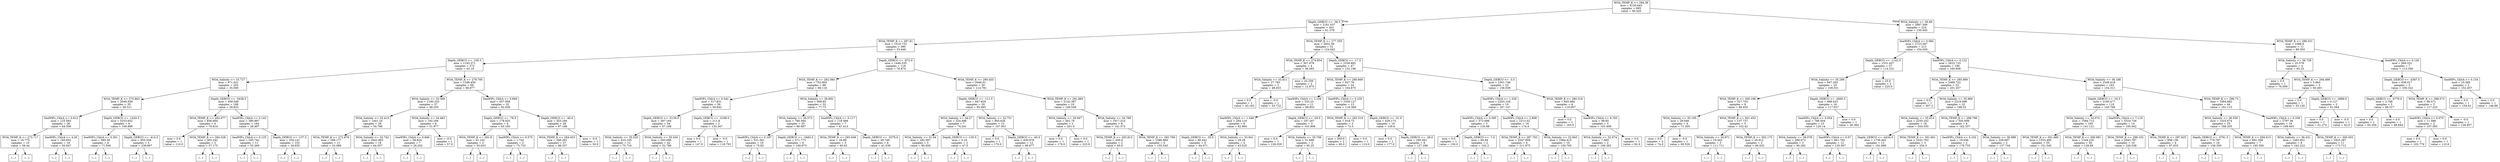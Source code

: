 digraph Tree {
node [shape=box] ;
0 [label="WOA_TEMP_K <= 294.36\nmse = 4130.643\nsamples = 665\nvalue = 90.425"] ;
1 [label="Depth_GEBCO <= -36.5\nmse = 2161.037\nsamples = 441\nvalue = 61.379"] ;
0 -> 1 [labeldistance=2.5, labelangle=45, headlabel="True"] ;
2 [label="WOA_TEMP_K <= 287.61\nmse = 1510.733\nsamples = 390\nvalue = 53.446"] ;
1 -> 2 ;
3 [label="Depth_GEBCO <= -100.5\nmse = 1193.371\nsamples = 272\nvalue = 43.19"] ;
2 -> 3 ;
4 [label="WOA_Salinity <= 33.727\nmse = 871.021\nsamples = 203\nvalue = 35.095"] ;
3 -> 4 ;
5 [label="WOA_TEMP_K <= 275.863\nmse = 2046.939\nsamples = 35\nvalue = 59.311"] ;
4 -> 5 ;
6 [label="SeaWIFs_ChlrA <= 0.812\nmse = 125.583\nsamples = 26\nvalue = 44.506"] ;
5 -> 6 ;
7 [label="WOA_TEMP_K <= 273.717\nmse = 16.775\nsamples = 10\nvalue = 38.44"] ;
6 -> 7 ;
8 [label="(...)"] ;
7 -> 8 ;
19 [label="(...)"] ;
7 -> 19 ;
26 [label="SeaWIFs_ChlrA <= 4.26\nmse = 160.652\nsamples = 16\nvalue = 50.847"] ;
6 -> 26 ;
27 [label="(...)"] ;
26 -> 27 ;
46 [label="(...)"] ;
26 -> 46 ;
47 [label="Depth_GEBCO <= -1420.5\nmse = 5253.652\nsamples = 9\nvalue = 106.898"] ;
5 -> 47 ;
48 [label="SeaWIFs_ChlrA <= 0.361\nmse = 580.59\nsamples = 6\nvalue = 71.506"] ;
47 -> 48 ;
49 [label="(...)"] ;
48 -> 49 ;
54 [label="(...)"] ;
48 -> 54 ;
59 [label="Depth_GEBCO <= -414.5\nmse = 955.556\nsamples = 3\nvalue = 236.667"] ;
47 -> 59 ;
60 [label="(...)"] ;
59 -> 60 ;
63 [label="(...)"] ;
59 -> 63 ;
64 [label="Depth_GEBCO <= -5438.5\nmse = 459.549\nsamples = 168\nvalue = 29.823"] ;
4 -> 64 ;
65 [label="WOA_TEMP_K <= 282.677\nmse = 856.664\nsamples = 4\nvalue = 79.814"] ;
64 -> 65 ;
66 [label="mse = 0.0\nsamples = 1\nvalue = 110.0"] ;
65 -> 66 ;
67 [label="WOA_TEMP_K <= 284.528\nmse = 303.242\nsamples = 3\nvalue = 57.175"] ;
65 -> 67 ;
68 [label="(...)"] ;
67 -> 68 ;
69 [label="(...)"] ;
67 -> 69 ;
70 [label="SeaWIFs_ChlrA <= 0.143\nmse = 380.997\nsamples = 164\nvalue = 28.497"] ;
64 -> 70 ;
71 [label="SeaWIFs_ChlrA <= 0.125\nmse = 295.742\nsamples = 11\nvalue = 55.269"] ;
70 -> 71 ;
72 [label="(...)"] ;
71 -> 72 ;
83 [label="(...)"] ;
71 -> 83 ;
92 [label="Depth_GEBCO <= -137.5\nmse = 334.141\nsamples = 153\nvalue = 26.655"] ;
70 -> 92 ;
93 [label="(...)"] ;
92 -> 93 ;
302 [label="(...)"] ;
92 -> 302 ;
333 [label="WOA_TEMP_K <= 279.795\nmse = 1348.459\nsamples = 69\nvalue = 68.877"] ;
3 -> 333 ;
334 [label="WOA_Salinity <= 33.366\nmse = 1190.333\nsamples = 37\nvalue = 48.255"] ;
333 -> 334 ;
335 [label="WOA_Salinity <= 32.415\nmse = 1441.16\nsamples = 29\nvalue = 54.766"] ;
334 -> 335 ;
336 [label="WOA_TEMP_K <= 272.876\nmse = 299.177\nsamples = 11\nvalue = 33.088"] ;
335 -> 336 ;
337 [label="(...)"] ;
336 -> 337 ;
338 [label="(...)"] ;
336 -> 338 ;
339 [label="WOA_Salinity <= 32.742\nmse = 1642.863\nsamples = 18\nvalue = 64.057"] ;
335 -> 339 ;
340 [label="(...)"] ;
339 -> 340 ;
341 [label="(...)"] ;
339 -> 341 ;
348 [label="WOA_Salinity <= 34.483\nmse = 192.294\nsamples = 8\nvalue = 31.977"] ;
334 -> 348 ;
349 [label="SeaWIFs_ChlrA <= 0.846\nmse = 58.824\nsamples = 7\nvalue = 26.202"] ;
348 -> 349 ;
350 [label="(...)"] ;
349 -> 350 ;
357 [label="(...)"] ;
349 -> 357 ;
362 [label="mse = -0.0\nsamples = 1\nvalue = 57.0"] ;
348 -> 362 ;
363 [label="SeaWIFs_ChlrA <= 0.669\nmse = 457.958\nsamples = 32\nvalue = 92.936"] ;
333 -> 363 ;
364 [label="Depth_GEBCO <= -78.5\nmse = 178.925\nsamples = 4\nvalue = 63.183"] ;
363 -> 364 ;
365 [label="WOA_TEMP_K <= 281.8\nmse = 41.102\nsamples = 2\nvalue = 50.633"] ;
364 -> 365 ;
366 [label="(...)"] ;
365 -> 366 ;
367 [label="(...)"] ;
365 -> 367 ;
368 [label="SeaWIFs_ChlrA <= 0.575\nmse = 1.742\nsamples = 2\nvalue = 75.733"] ;
364 -> 368 ;
369 [label="(...)"] ;
368 -> 369 ;
370 [label="(...)"] ;
368 -> 370 ;
371 [label="Depth_GEBCO <= -40.0\nmse = 353.294\nsamples = 28\nvalue = 97.186"] ;
363 -> 371 ;
372 [label="WOA_TEMP_K <= 284.453\nmse = 306.281\nsamples = 27\nvalue = 98.337"] ;
371 -> 372 ;
373 [label="(...)"] ;
372 -> 373 ;
396 [label="(...)"] ;
372 -> 396 ;
403 [label="mse = -0.0\nsamples = 1\nvalue = 50.0"] ;
371 -> 403 ;
404 [label="Depth_GEBCO <= -972.0\nmse = 1446.535\nsamples = 118\nvalue = 76.874"] ;
2 -> 404 ;
405 [label="WOA_TEMP_K <= 292.084\nmse = 752.905\nsamples = 88\nvalue = 66.116"] ;
404 -> 405 ;
406 [label="SeaWIFs_ChlrA <= 0.542\nmse = 517.831\nsamples = 56\nvalue = 58.842"] ;
405 -> 406 ;
407 [label="Depth_GEBCO <= -5139.0\nmse = 397.164\nsamples = 54\nvalue = 57.168"] ;
406 -> 407 ;
408 [label="WOA_Salinity <= 35.525\nmse = 410.105\nsamples = 12\nvalue = 75.716"] ;
407 -> 408 ;
409 [label="(...)"] ;
408 -> 409 ;
422 [label="(...)"] ;
408 -> 422 ;
423 [label="WOA_Salinity <= 35.434\nmse = 293.698\nsamples = 42\nvalue = 52.788"] ;
407 -> 423 ;
424 [label="(...)"] ;
423 -> 424 ;
437 [label="(...)"] ;
423 -> 437 ;
504 [label="Depth_GEBCO <= -3188.0\nmse = 211.8\nsamples = 2\nvalue = 133.347"] ;
406 -> 504 ;
505 [label="mse = 0.0\nsamples = 1\nvalue = 147.9"] ;
504 -> 505 ;
506 [label="mse = -0.0\nsamples = 1\nvalue = 118.793"] ;
504 -> 506 ;
507 [label="WOA_Salinity <= 36.692\nmse = 908.85\nsamples = 32\nvalue = 77.73"] ;
405 -> 507 ;
508 [label="WOA_Salinity <= 36.573\nmse = 790.584\nsamples = 25\nvalue = 86.687"] ;
507 -> 508 ;
509 [label="SeaWIFs_ChlrA <= 0.197\nmse = 521.561\nsamples = 19\nvalue = 75.82"] ;
508 -> 509 ;
510 [label="(...)"] ;
509 -> 510 ;
531 [label="(...)"] ;
509 -> 531 ;
546 [label="Depth_GEBCO <= -3483.0\nmse = 571.773\nsamples = 6\nvalue = 109.973"] ;
508 -> 546 ;
547 [label="(...)"] ;
546 -> 547 ;
554 [label="(...)"] ;
546 -> 554 ;
555 [label="SeaWIFs_ChlrA <= 0.117\nmse = 118.499\nsamples = 7\nvalue = 47.413"] ;
507 -> 555 ;
556 [label="WOA_TEMP_K <= 293.049\nmse = 20.89\nsamples = 3\nvalue = 60.63"] ;
555 -> 556 ;
557 [label="(...)"] ;
556 -> 557 ;
558 [label="(...)"] ;
556 -> 558 ;
559 [label="Depth_GEBCO <= -3378.0\nmse = 49.746\nsamples = 4\nvalue = 41.539"] ;
555 -> 559 ;
560 [label="(...)"] ;
559 -> 560 ;
563 [label="(...)"] ;
559 -> 563 ;
564 [label="WOA_TEMP_K <= 290.455\nmse = 2046.01\nsamples = 30\nvalue = 114.781"] ;
404 -> 564 ;
565 [label="Depth_GEBCO <= -111.5\nmse = 947.829\nsamples = 20\nvalue = 95.465"] ;
564 -> 565 ;
566 [label="WOA_Salinity <= 34.27\nmse = 324.496\nsamples = 7\nvalue = 74.241"] ;
565 -> 566 ;
567 [label="WOA_Salinity <= 31.44\nmse = 182.097\nsamples = 5\nvalue = 80.926"] ;
566 -> 567 ;
568 [label="(...)"] ;
567 -> 568 ;
571 [label="(...)"] ;
567 -> 571 ;
576 [label="Depth_GEBCO <= -130.5\nmse = 0.25\nsamples = 2\nvalue = 47.5"] ;
566 -> 576 ;
577 [label="(...)"] ;
576 -> 577 ;
578 [label="(...)"] ;
576 -> 578 ;
579 [label="WOA_Salinity <= 32.751\nmse = 893.626\nsamples = 13\nvalue = 107.951"] ;
565 -> 579 ;
580 [label="mse = 0.0\nsamples = 1\nvalue = 170.0"] ;
579 -> 580 ;
581 [label="Depth_GEBCO <= -40.5\nmse = 430.978\nsamples = 12\nvalue = 99.677"] ;
579 -> 581 ;
582 [label="(...)"] ;
581 -> 582 ;
595 [label="(...)"] ;
581 -> 595 ;
600 [label="WOA_TEMP_K <= 291.883\nmse = 2142.367\nsamples = 10\nvalue = 149.549"] ;
564 -> 600 ;
601 [label="WOA_Salinity <= 29.947\nmse = 501.76\nsamples = 2\nvalue = 201.4"] ;
600 -> 601 ;
602 [label="mse = 0.0\nsamples = 1\nvalue = 179.0"] ;
601 -> 602 ;
603 [label="mse = 0.0\nsamples = 1\nvalue = 223.8"] ;
601 -> 603 ;
604 [label="WOA_Salinity <= 34.769\nmse = 1917.514\nsamples = 8\nvalue = 141.572"] ;
600 -> 604 ;
605 [label="WOA_TEMP_K <= 293.913\nmse = 200.0\nsamples = 2\nvalue = 95.0"] ;
604 -> 605 ;
606 [label="(...)"] ;
605 -> 606 ;
607 [label="(...)"] ;
605 -> 607 ;
608 [label="WOA_TEMP_K <= 292.769\nmse = 1586.884\nsamples = 6\nvalue = 155.543"] ;
604 -> 608 ;
609 [label="(...)"] ;
608 -> 609 ;
612 [label="(...)"] ;
608 -> 612 ;
615 [label="WOA_TEMP_K <= 277.555\nmse = 2832.56\nsamples = 51\nvalue = 124.842"] ;
1 -> 615 ;
616 [label="WOA_TEMP_K <= 274.854\nmse = 307.879\nsamples = 4\nvalue = 36.593"] ;
615 -> 616 ;
617 [label="WOA_Salinity <= 33.811\nmse = 27.765\nsamples = 2\nvalue = 48.453"] ;
616 -> 617 ;
618 [label="mse = 0.0\nsamples = 1\nvalue = 43.183"] ;
617 -> 618 ;
619 [label="mse = -0.0\nsamples = 1\nvalue = 53.722"] ;
617 -> 619 ;
620 [label="mse = 24.256\nsamples = 2\nvalue = 12.875"] ;
616 -> 620 ;
621 [label="Depth_GEBCO <= -17.5\nmse = 2339.892\nsamples = 47\nvalue = 132.196"] ;
615 -> 621 ;
622 [label="WOA_TEMP_K <= 290.669\nmse = 927.76\nsamples = 24\nvalue = 104.875"] ;
621 -> 622 ;
623 [label="SeaWIFs_ChlrA <= 2.104\nmse = 333.25\nsamples = 11\nvalue = 88.852"] ;
622 -> 623 ;
624 [label="SeaWIFs_ChlrA <= 1.348\nmse = 284.116\nsamples = 8\nvalue = 82.964"] ;
623 -> 624 ;
625 [label="Depth_GEBCO <= -35.5\nmse = 90.442\nsamples = 4\nvalue = 94.071"] ;
624 -> 625 ;
626 [label="(...)"] ;
625 -> 626 ;
627 [label="(...)"] ;
625 -> 627 ;
632 [label="WOA_Salinity <= 33.941\nmse = 29.28\nsamples = 4\nvalue = 63.525"] ;
624 -> 632 ;
633 [label="(...)"] ;
632 -> 633 ;
634 [label="(...)"] ;
632 -> 634 ;
639 [label="Depth_GEBCO <= -29.5\nmse = 197.267\nsamples = 3\nvalue = 101.806"] ;
623 -> 639 ;
640 [label="mse = 0.0\nsamples = 1\nvalue = 128.029"] ;
639 -> 640 ;
641 [label="WOA_Salinity <= 33.706\nmse = 31.688\nsamples = 2\nvalue = 95.25"] ;
639 -> 641 ;
642 [label="(...)"] ;
641 -> 642 ;
643 [label="(...)"] ;
641 -> 643 ;
644 [label="SeaWIFs_ChlrA <= 0.235\nmse = 1030.127\nsamples = 13\nvalue = 118.368"] ;
622 -> 644 ;
645 [label="WOA_TEMP_K <= 292.519\nmse = 618.75\nsamples = 3\nvalue = 72.5"] ;
644 -> 645 ;
646 [label="mse = 200.0\nsamples = 2\nvalue = 60.0"] ;
645 -> 646 ;
647 [label="mse = 0.0\nsamples = 1\nvalue = 110.0"] ;
645 -> 647 ;
648 [label="Depth_GEBCO <= -31.0\nmse = 429.173\nsamples = 10\nvalue = 130.6"] ;
644 -> 648 ;
649 [label="mse = 0.0\nsamples = 1\nvalue = 177.0"] ;
648 -> 649 ;
650 [label="Depth_GEBCO <= -28.0\nmse = 295.061\nsamples = 9\nvalue = 127.286"] ;
648 -> 650 ;
651 [label="(...)"] ;
650 -> 651 ;
652 [label="(...)"] ;
650 -> 652 ;
659 [label="Depth_GEBCO <= -3.5\nmse = 2301.746\nsamples = 23\nvalue = 158.039"] ;
621 -> 659 ;
660 [label="SeaWIFs_ChlrA <= 1.328\nmse = 2203.104\nsamples = 19\nvalue = 167.147"] ;
659 -> 660 ;
661 [label="SeaWIFs_ChlrA <= 0.395\nmse = 572.698\nsamples = 3\nvalue = 130.88"] ;
660 -> 661 ;
662 [label="mse = 0.0\nsamples = 1\nvalue = 150.0"] ;
661 -> 662 ;
663 [label="Depth_GEBCO <= -7.0\nmse = 60.84\nsamples = 2\nvalue = 102.2"] ;
661 -> 663 ;
664 [label="(...)"] ;
663 -> 664 ;
665 [label="(...)"] ;
663 -> 665 ;
666 [label="SeaWIFs_ChlrA <= 2.808\nmse = 2213.52\nsamples = 16\nvalue = 174.4"] ;
660 -> 666 ;
667 [label="WOA_TEMP_K <= 287.783\nmse = 2547.609\nsamples = 6\nvalue = 211.875"] ;
666 -> 667 ;
668 [label="(...)"] ;
667 -> 668 ;
671 [label="(...)"] ;
667 -> 671 ;
676 [label="WOA_Salinity <= 32.843\nmse = 1084.415\nsamples = 10\nvalue = 156.765"] ;
666 -> 676 ;
677 [label="(...)"] ;
676 -> 677 ;
686 [label="(...)"] ;
676 -> 686 ;
693 [label="WOA_TEMP_K <= 280.518\nmse = 845.484\nsamples = 4\nvalue = 119.007"] ;
659 -> 693 ;
694 [label="mse = 0.0\nsamples = 1\nvalue = 163.0"] ;
693 -> 694 ;
695 [label="SeaWIFs_ChlrA <= 8.793\nmse = 99.85\nsamples = 3\nvalue = 101.409"] ;
693 -> 695 ;
696 [label="WOA_Salinity <= 32.674\nmse = 7.085\nsamples = 2\nvalue = 106.262"] ;
695 -> 696 ;
697 [label="(...)"] ;
696 -> 697 ;
698 [label="(...)"] ;
696 -> 698 ;
699 [label="mse = 0.0\nsamples = 1\nvalue = 82.0"] ;
695 -> 699 ;
700 [label="WOA_Salinity <= 36.69\nmse = 2887.306\nsamples = 224\nvalue = 150.045"] ;
0 -> 700 [labeldistance=2.5, labelangle=-45, headlabel="False"] ;
701 [label="SeaWIFs_ChlrA <= 0.084\nmse = 2723.587\nsamples = 213\nvalue = 154.629"] ;
700 -> 701 ;
702 [label="Depth_GEBCO <= -1142.0\nmse = 1531.437\nsamples = 27\nvalue = 114.231"] ;
701 -> 702 ;
703 [label="WOA_Salinity <= 35.299\nmse = 947.205\nsamples = 25\nvalue = 108.551"] ;
702 -> 703 ;
704 [label="WOA_TEMP_K <= 300.198\nmse = 327.753\nsamples = 9\nvalue = 89.455"] ;
703 -> 704 ;
705 [label="WOA_Salinity <= 35.195\nmse = 29.046\nsamples = 4\nvalue = 71.305"] ;
704 -> 705 ;
706 [label="mse = 0.0\nsamples = 3\nvalue = 74.0"] ;
705 -> 706 ;
707 [label="mse = -0.0\nsamples = 1\nvalue = 60.526"] ;
705 -> 707 ;
708 [label="WOA_TEMP_K <= 301.453\nmse = 137.737\nsamples = 5\nvalue = 102.42"] ;
704 -> 708 ;
709 [label="WOA_Salinity <= 34.971\nmse = 19.443\nsamples = 3\nvalue = 111.711"] ;
708 -> 709 ;
710 [label="(...)"] ;
709 -> 710 ;
713 [label="(...)"] ;
709 -> 713 ;
714 [label="WOA_TEMP_K <= 302.175\nmse = 26.912\nsamples = 2\nvalue = 90.032"] ;
708 -> 714 ;
715 [label="(...)"] ;
714 -> 715 ;
716 [label="(...)"] ;
714 -> 716 ;
717 [label="Depth_GEBCO <= -2600.5\nmse = 988.433\nsamples = 16\nvalue = 117.037"] ;
703 -> 717 ;
718 [label="SeaWIFs_ChlrA <= 0.054\nmse = 766.504\nsamples = 15\nvalue = 120.14"] ;
717 -> 718 ;
719 [label="WOA_Salinity <= 36.078\nmse = 289.673\nsamples = 3\nvalue = 90.292"] ;
718 -> 719 ;
720 [label="(...)"] ;
719 -> 720 ;
723 [label="(...)"] ;
719 -> 723 ;
724 [label="SeaWIFs_ChlrA <= 0.07\nmse = 661.765\nsamples = 12\nvalue = 125.567"] ;
718 -> 724 ;
725 [label="(...)"] ;
724 -> 725 ;
744 [label="(...)"] ;
724 -> 744 ;
747 [label="mse = 0.0\nsamples = 1\nvalue = 36.364"] ;
717 -> 747 ;
748 [label="mse = 25.0\nsamples = 2\nvalue = 225.0"] ;
702 -> 748 ;
749 [label="SeaWIFs_ChlrA <= 0.122\nmse = 2622.733\nsamples = 186\nvalue = 160.608"] ;
701 -> 749 ;
750 [label="WOA_TEMP_K <= 295.999\nmse = 2469.722\nsamples = 23\nvalue = 201.457"] ;
749 -> 750 ;
751 [label="mse = 0.0\nsamples = 1\nvalue = 307.2"] ;
750 -> 751 ;
752 [label="WOA_Salinity <= 35.966\nmse = 2219.098\nsamples = 22\nvalue = 198.52"] ;
750 -> 752 ;
753 [label="WOA_Salinity <= 35.614\nmse = 2250.242\nsamples = 18\nvalue = 204.355"] ;
752 -> 753 ;
754 [label="Depth_GEBCO <= -4434.5\nmse = 1739.442\nsamples = 13\nvalue = 191.889"] ;
753 -> 754 ;
755 [label="(...)"] ;
754 -> 755 ;
768 [label="(...)"] ;
754 -> 768 ;
777 [label="WOA_TEMP_K <= 301.661\nmse = 1032.763\nsamples = 5\nvalue = 256.3"] ;
753 -> 777 ;
778 [label="(...)"] ;
777 -> 778 ;
783 [label="(...)"] ;
777 -> 783 ;
786 [label="WOA_TEMP_K <= 298.796\nmse = 505.699\nsamples = 4\nvalue = 162.337"] ;
752 -> 786 ;
787 [label="SeaWIFs_ChlrA <= 0.102\nmse = 19.636\nsamples = 2\nvalue = 178.733"] ;
786 -> 787 ;
788 [label="(...)"] ;
787 -> 788 ;
789 [label="(...)"] ;
787 -> 789 ;
790 [label="WOA_Salinity <= 36.089\nmse = 226.697\nsamples = 2\nvalue = 137.744"] ;
786 -> 790 ;
791 [label="(...)"] ;
790 -> 791 ;
792 [label="(...)"] ;
790 -> 792 ;
793 [label="WOA_Salinity <= 36.186\nmse = 2349.418\nsamples = 163\nvalue = 154.311"] ;
749 -> 793 ;
794 [label="Depth_GEBCO <= -16.5\nmse = 2160.477\nsamples = 119\nvalue = 145.769"] ;
793 -> 794 ;
795 [label="WOA_Salinity <= 34.074\nmse = 1584.713\nsamples = 105\nvalue = 141.121"] ;
794 -> 795 ;
796 [label="WOA_TEMP_K <= 301.685\nmse = 1553.495\nsamples = 55\nvalue = 151.545"] ;
795 -> 796 ;
797 [label="(...)"] ;
796 -> 797 ;
868 [label="(...)"] ;
796 -> 868 ;
883 [label="WOA_TEMP_K <= 300.981\nmse = 1344.235\nsamples = 50\nvalue = 128.89"] ;
795 -> 883 ;
884 [label="(...)"] ;
883 -> 884 ;
959 [label="(...)"] ;
883 -> 959 ;
976 [label="SeaWIFs_ChlrA <= 7.119\nmse = 5324.726\nsamples = 14\nvalue = 185.642"] ;
794 -> 976 ;
977 [label="WOA_TEMP_K <= 299.102\nmse = 2043.787\nsamples = 10\nvalue = 226.538"] ;
976 -> 977 ;
978 [label="(...)"] ;
977 -> 978 ;
987 [label="(...)"] ;
977 -> 987 ;
988 [label="WOA_TEMP_K <= 297.925\nmse = 958.136\nsamples = 4\nvalue = 97.033"] ;
976 -> 988 ;
989 [label="(...)"] ;
988 -> 989 ;
992 [label="(...)"] ;
988 -> 992 ;
995 [label="WOA_TEMP_K <= 298.73\nmse = 1994.882\nsamples = 44\nvalue = 181.115"] ;
793 -> 995 ;
996 [label="WOA_Salinity <= 36.559\nmse = 1025.674\nsamples = 25\nvalue = 168.205"] ;
995 -> 996 ;
997 [label="Depth_GEBCO <= -3791.5\nmse = 779.787\nsamples = 18\nvalue = 158.359"] ;
996 -> 997 ;
998 [label="(...)"] ;
997 -> 998 ;
1003 [label="(...)"] ;
997 -> 1003 ;
1020 [label="WOA_TEMP_K <= 294.415\nmse = 691.358\nsamples = 7\nvalue = 195.556"] ;
996 -> 1020 ;
1021 [label="(...)"] ;
1020 -> 1021 ;
1022 [label="(...)"] ;
1020 -> 1022 ;
1027 [label="SeaWIFs_ChlrA <= 0.338\nmse = 2797.36\nsamples = 19\nvalue = 199.403"] ;
995 -> 1027 ;
1028 [label="WOA_Salinity <= 36.431\nmse = 1483.951\nsamples = 8\nvalue = 242.222"] ;
1027 -> 1028 ;
1029 [label="(...)"] ;
1028 -> 1029 ;
1032 [label="(...)"] ;
1028 -> 1032 ;
1035 [label="WOA_TEMP_K <= 300.503\nmse = 1825.287\nsamples = 11\nvalue = 173.712"] ;
1027 -> 1035 ;
1036 [label="(...)"] ;
1035 -> 1036 ;
1043 [label="(...)"] ;
1035 -> 1043 ;
1044 [label="WOA_TEMP_K <= 296.531\nmse = 1088.6\nsamples = 11\nvalue = 89.303"] ;
700 -> 1044 ;
1045 [label="WOA_Salinity <= 36.728\nmse = 25.578\nsamples = 4\nvalue = 65.25"] ;
1044 -> 1045 ;
1046 [label="mse = 0.0\nsamples = 1\nvalue = 70.009"] ;
1045 -> 1046 ;
1047 [label="WOA_TEMP_K <= 294.499\nmse = 5.863\nsamples = 3\nvalue = 60.491"] ;
1045 -> 1047 ;
1048 [label="mse = 0.0\nsamples = 1\nvalue = 55.126"] ;
1047 -> 1048 ;
1049 [label="Depth_GEBCO <= -2889.0\nmse = 0.127\nsamples = 2\nvalue = 61.564"] ;
1047 -> 1049 ;
1050 [label="mse = 0.0\nsamples = 1\nvalue = 61.274"] ;
1049 -> 1050 ;
1051 [label="mse = -0.0\nsamples = 1\nvalue = 62.0"] ;
1049 -> 1051 ;
1052 [label="SeaWIFs_ChlrA <= 0.126\nmse = 994.531\nsamples = 7\nvalue = 113.356"] ;
1044 -> 1052 ;
1053 [label="Depth_GEBCO <= -4387.5\nmse = 638.017\nsamples = 5\nvalue = 100.322"] ;
1052 -> 1053 ;
1054 [label="Depth_GEBCO <= -4770.0\nmse = 2.706\nsamples = 2\nvalue = 66.517"] ;
1053 -> 1054 ;
1055 [label="mse = 0.0\nsamples = 1\nvalue = 65.354"] ;
1054 -> 1055 ;
1056 [label="mse = 0.0\nsamples = 1\nvalue = 68.844"] ;
1054 -> 1056 ;
1057 [label="WOA_TEMP_K <= 298.573\nmse = 98.571\nsamples = 3\nvalue = 117.225"] ;
1053 -> 1057 ;
1058 [label="SeaWIFs_ChlrA <= 0.075\nmse = 11.588\nsamples = 2\nvalue = 107.593"] ;
1057 -> 1058 ;
1059 [label="mse = 0.0\nsamples = 1\nvalue = 102.779"] ;
1058 -> 1059 ;
1060 [label="mse = 0.0\nsamples = 1\nvalue = 110.0"] ;
1058 -> 1060 ;
1061 [label="mse = -0.0\nsamples = 1\nvalue = 126.857"] ;
1057 -> 1061 ;
1062 [label="SeaWIFs_ChlrA <= 0.154\nmse = 25.585\nsamples = 2\nvalue = 152.457"] ;
1052 -> 1062 ;
1063 [label="mse = 0.0\nsamples = 1\nvalue = 159.61"] ;
1062 -> 1063 ;
1064 [label="mse = 0.0\nsamples = 1\nvalue = 148.88"] ;
1062 -> 1064 ;
}